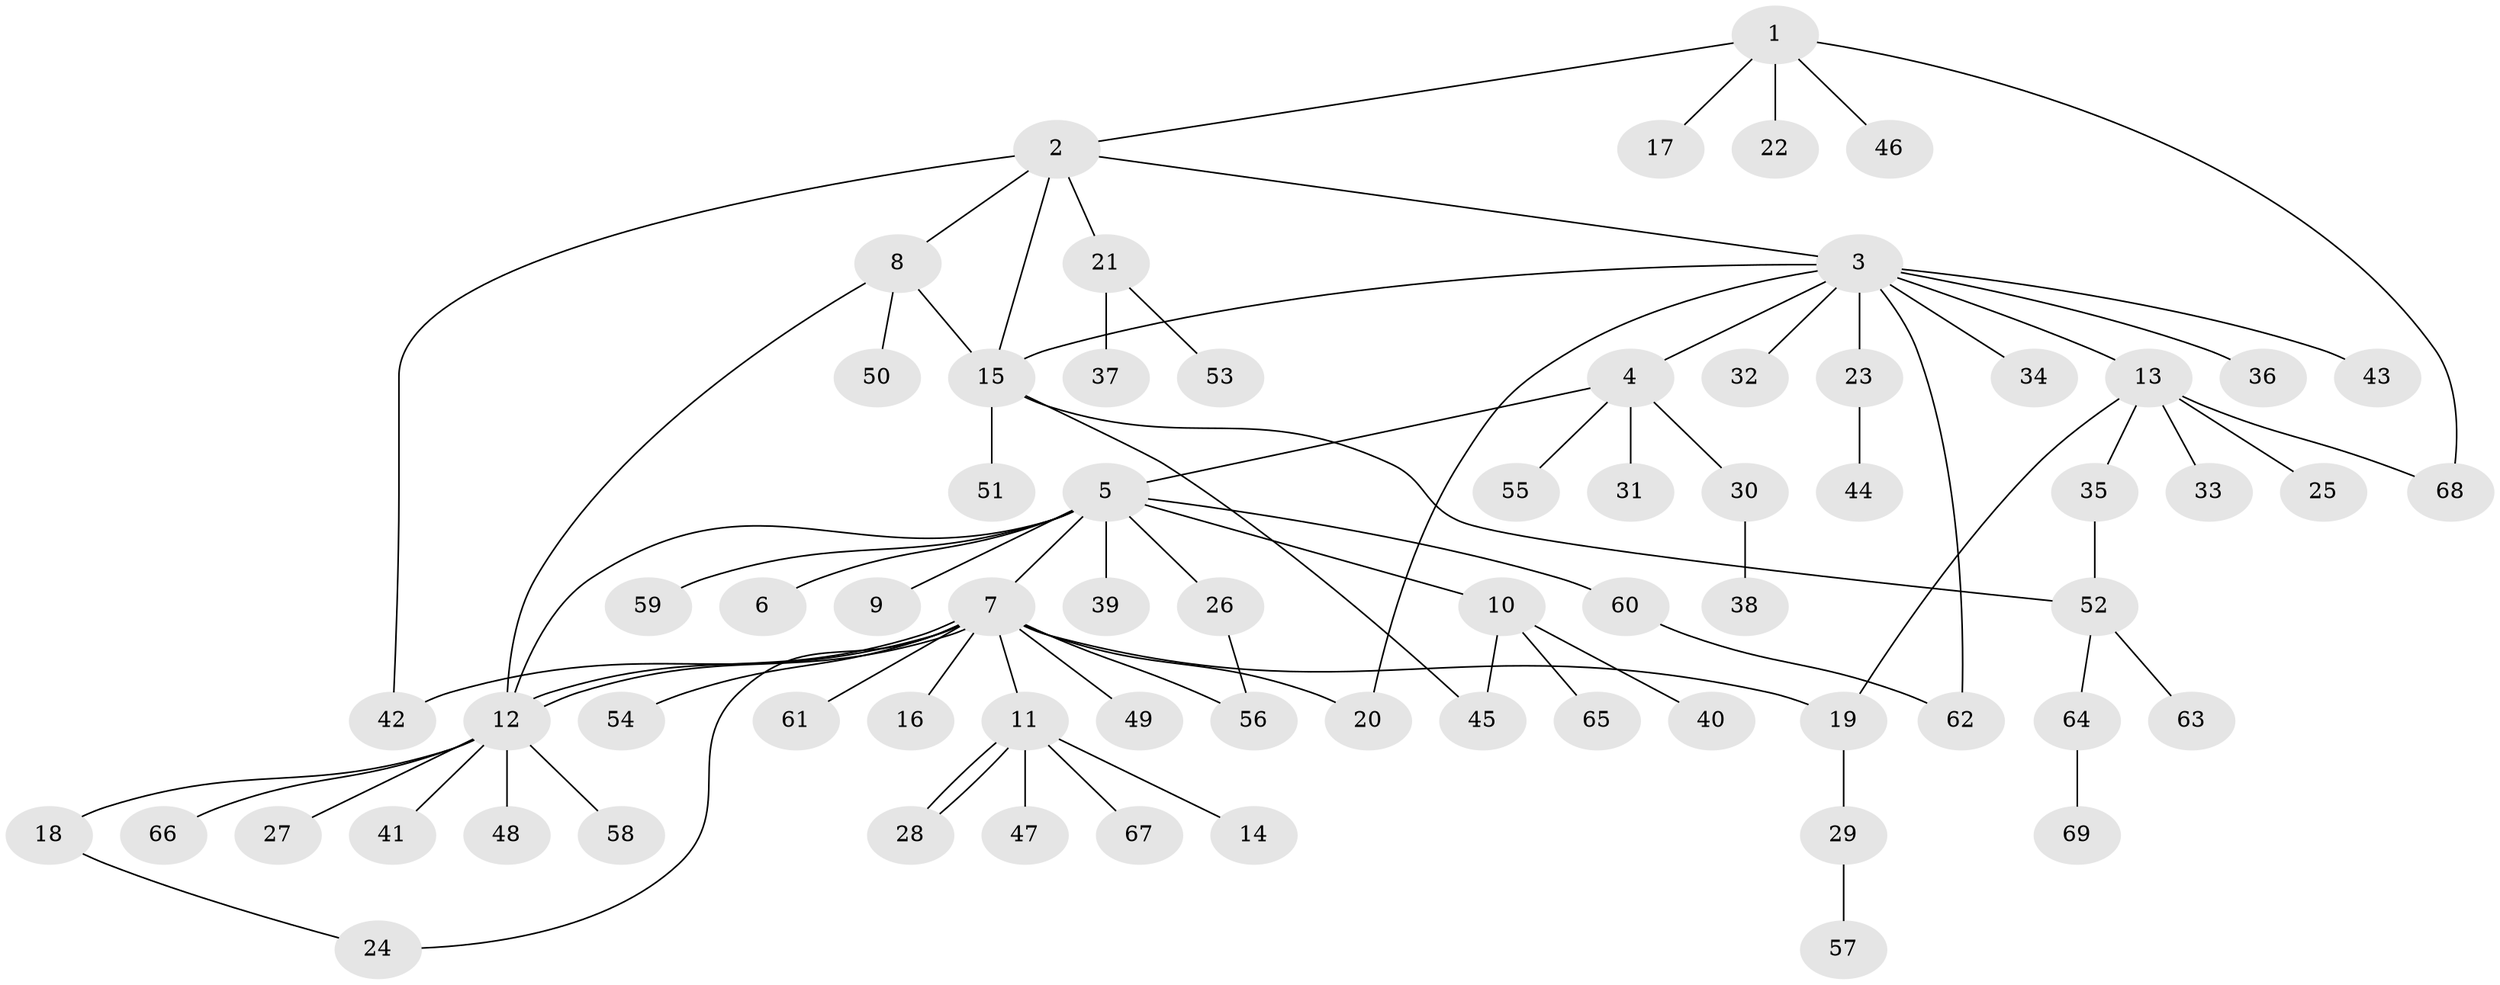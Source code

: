 // coarse degree distribution, {4: 0.06, 6: 0.02, 10: 0.04, 9: 0.02, 1: 0.54, 3: 0.08, 8: 0.02, 5: 0.04, 2: 0.18}
// Generated by graph-tools (version 1.1) at 2025/50/03/04/25 22:50:09]
// undirected, 69 vertices, 83 edges
graph export_dot {
  node [color=gray90,style=filled];
  1;
  2;
  3;
  4;
  5;
  6;
  7;
  8;
  9;
  10;
  11;
  12;
  13;
  14;
  15;
  16;
  17;
  18;
  19;
  20;
  21;
  22;
  23;
  24;
  25;
  26;
  27;
  28;
  29;
  30;
  31;
  32;
  33;
  34;
  35;
  36;
  37;
  38;
  39;
  40;
  41;
  42;
  43;
  44;
  45;
  46;
  47;
  48;
  49;
  50;
  51;
  52;
  53;
  54;
  55;
  56;
  57;
  58;
  59;
  60;
  61;
  62;
  63;
  64;
  65;
  66;
  67;
  68;
  69;
  1 -- 2;
  1 -- 17;
  1 -- 22;
  1 -- 46;
  1 -- 68;
  2 -- 3;
  2 -- 8;
  2 -- 15;
  2 -- 21;
  2 -- 42;
  3 -- 4;
  3 -- 13;
  3 -- 15;
  3 -- 20;
  3 -- 23;
  3 -- 32;
  3 -- 34;
  3 -- 36;
  3 -- 43;
  3 -- 62;
  4 -- 5;
  4 -- 30;
  4 -- 31;
  4 -- 55;
  5 -- 6;
  5 -- 7;
  5 -- 9;
  5 -- 10;
  5 -- 12;
  5 -- 26;
  5 -- 39;
  5 -- 59;
  5 -- 60;
  7 -- 11;
  7 -- 12;
  7 -- 12;
  7 -- 16;
  7 -- 19;
  7 -- 20;
  7 -- 24;
  7 -- 42;
  7 -- 49;
  7 -- 54;
  7 -- 56;
  7 -- 61;
  8 -- 12;
  8 -- 15;
  8 -- 50;
  10 -- 40;
  10 -- 45;
  10 -- 65;
  11 -- 14;
  11 -- 28;
  11 -- 28;
  11 -- 47;
  11 -- 67;
  12 -- 18;
  12 -- 27;
  12 -- 41;
  12 -- 48;
  12 -- 58;
  12 -- 66;
  13 -- 19;
  13 -- 25;
  13 -- 33;
  13 -- 35;
  13 -- 68;
  15 -- 45;
  15 -- 51;
  15 -- 52;
  18 -- 24;
  19 -- 29;
  21 -- 37;
  21 -- 53;
  23 -- 44;
  26 -- 56;
  29 -- 57;
  30 -- 38;
  35 -- 52;
  52 -- 63;
  52 -- 64;
  60 -- 62;
  64 -- 69;
}
